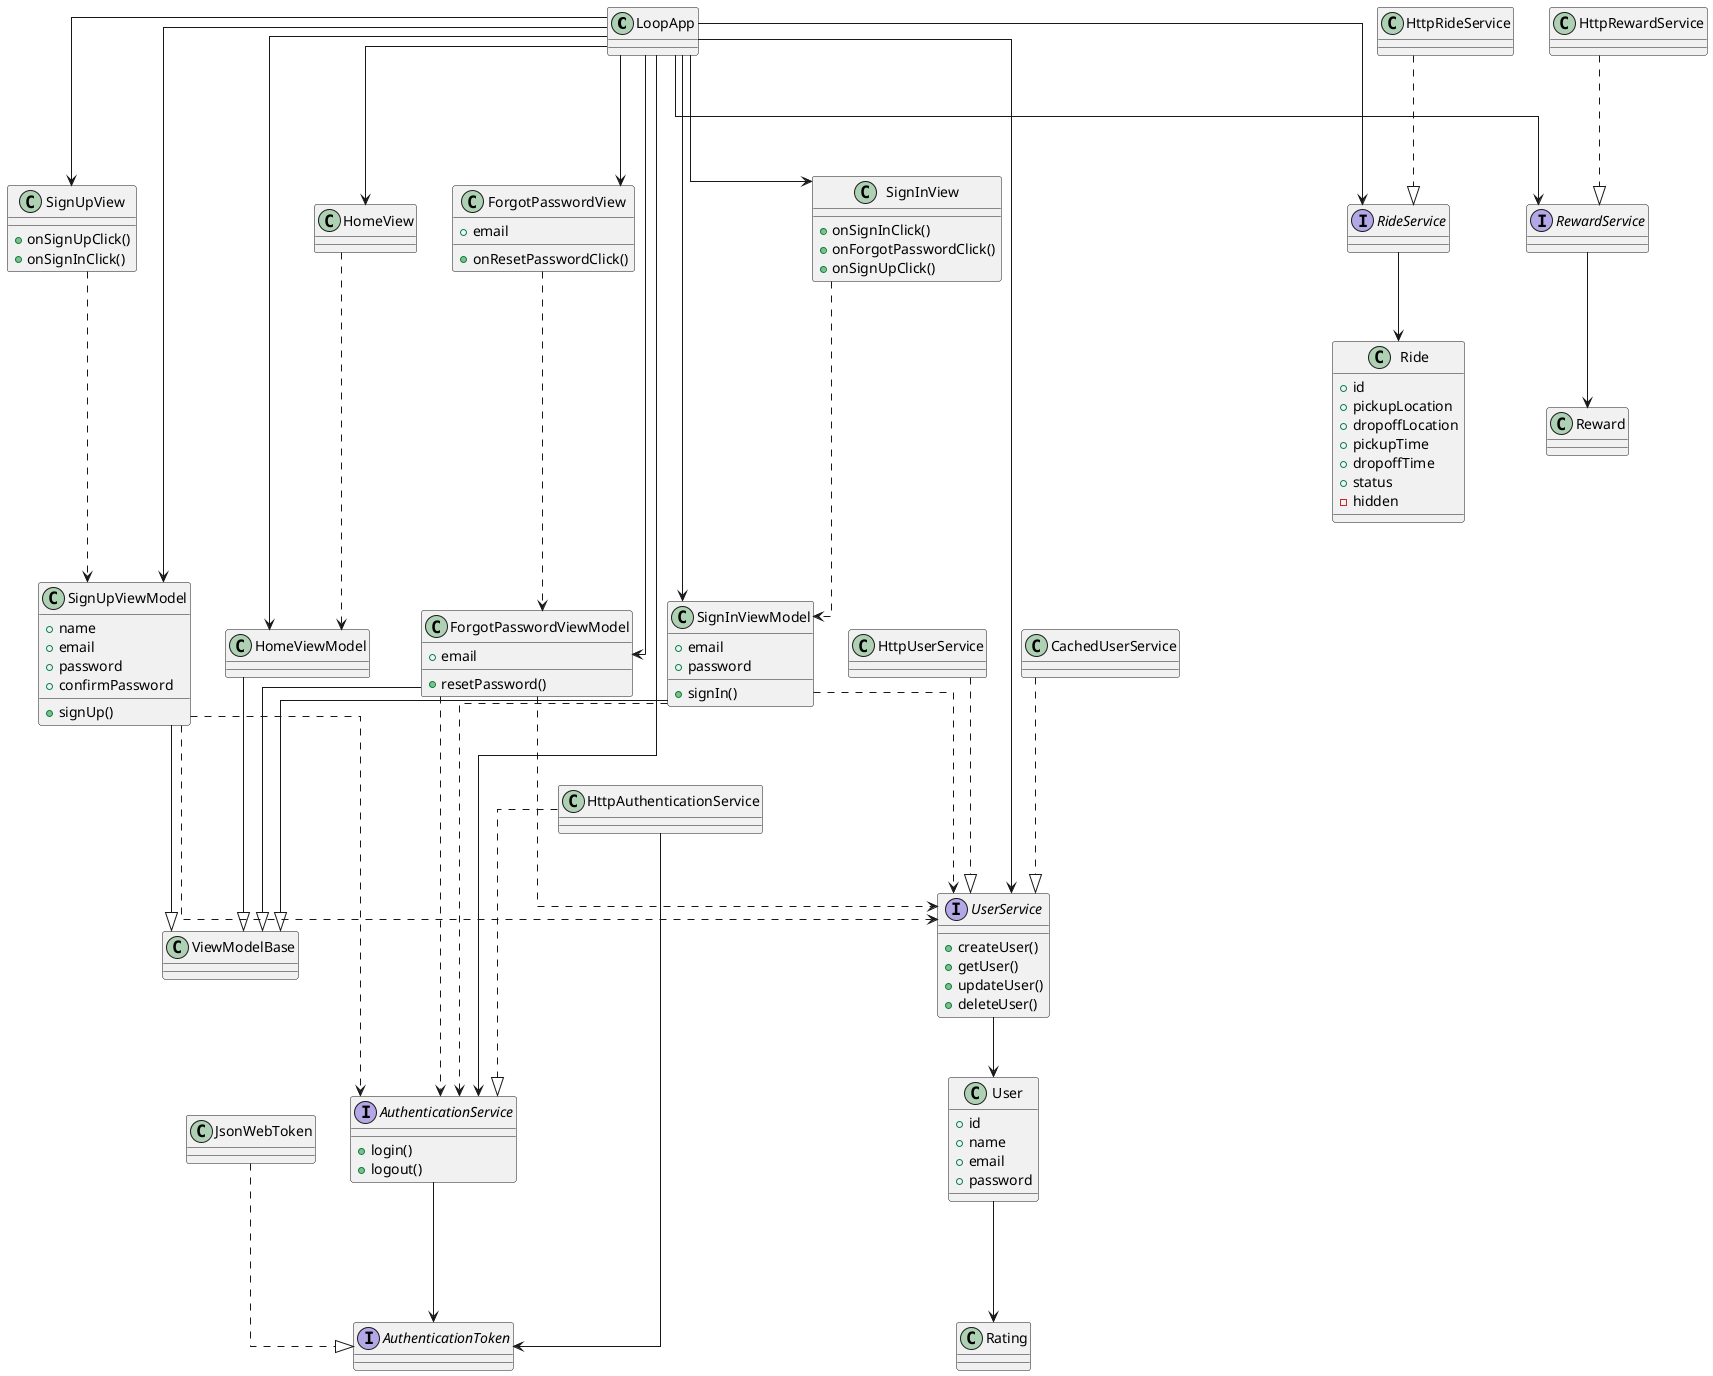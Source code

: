 @startuml
skinparam linetype ortho

LoopApp ---> SignInView
LoopApp ---> SignUpView
LoopApp ---> ForgotPasswordView
LoopApp ---> SignInViewModel
LoopApp ---> SignUpViewModel
LoopApp ---> ForgotPasswordViewModel
LoopApp ---> HomeView
LoopApp ---> HomeViewModel
LoopApp ---> AuthenticationService
LoopApp ---> UserService
LoopApp ---> RideService
LoopApp ---> RewardService

JsonWebToken ...|> AuthenticationToken

AuthenticationService ---> AuthenticationToken
HttpAuthenticationService ---> AuthenticationToken
UserService --> User
RideService --> Ride
RewardService --> Reward

SignInViewModel ---|> ViewModelBase
SignUpViewModel ---|> ViewModelBase
ForgotPasswordViewModel ---|> ViewModelBase
HomeViewModel ---|> ViewModelBase

SignInView ...> SignInViewModel
SignInViewModel ....> AuthenticationService
SignInViewModel ..> UserService

SignUpView ...> SignUpViewModel
SignUpViewModel ...> AuthenticationService
SignUpViewModel ...> UserService

ForgotPasswordView ...> ForgotPasswordViewModel
ForgotPasswordViewModel ...> AuthenticationService
ForgotPasswordViewModel ...> UserService

HomeView ...> HomeViewModel

HttpUserService ...|> UserService
CachedUserService ...|> UserService
HttpAuthenticationService ...|> AuthenticationService
HttpRideService ...|> RideService
HttpRewardService ...|> RewardService

User ---> Rating


class LoopApp {

}

class ViewModelBase {

}

class RideService {

}

class SignInView {
    +onSignInClick()
    +onForgotPasswordClick()
    +onSignUpClick()
}

class SignInViewModel {
    +email
    +password
    +signIn()
}

class SignUpView {
    +onSignUpClick()
    +onSignInClick()
}

class SignUpViewModel {
    +name
    +email
    +password
    +confirmPassword
    +signUp()
}

class ForgotPasswordView {
    +email
    +onResetPasswordClick()
}

class ForgotPasswordViewModel {
    +email
    +resetPassword()
}

class HomeView {

}

class HomeViewModel {
}

interface AuthenticationService {
    +login()
    +logout()
}

interface UserService {
    +createUser()
    +getUser()
    +updateUser()
    +deleteUser()
}

interface AuthenticationToken {

}

class CachedUserService {
}

class JsonWebToken {
}

class HttpRideService {
}

class HttpRewardService {
}

interface RideService {

}

interface RewardService {
}

class Reward {

}

class Rating {

}

class User {
    +id
    +name
    +email
    +password
}

class Ride {
    +id
    +pickupLocation
    +dropoffLocation
    +pickupTime
    +dropoffTime
    +status
    -hidden
}


@enduml
